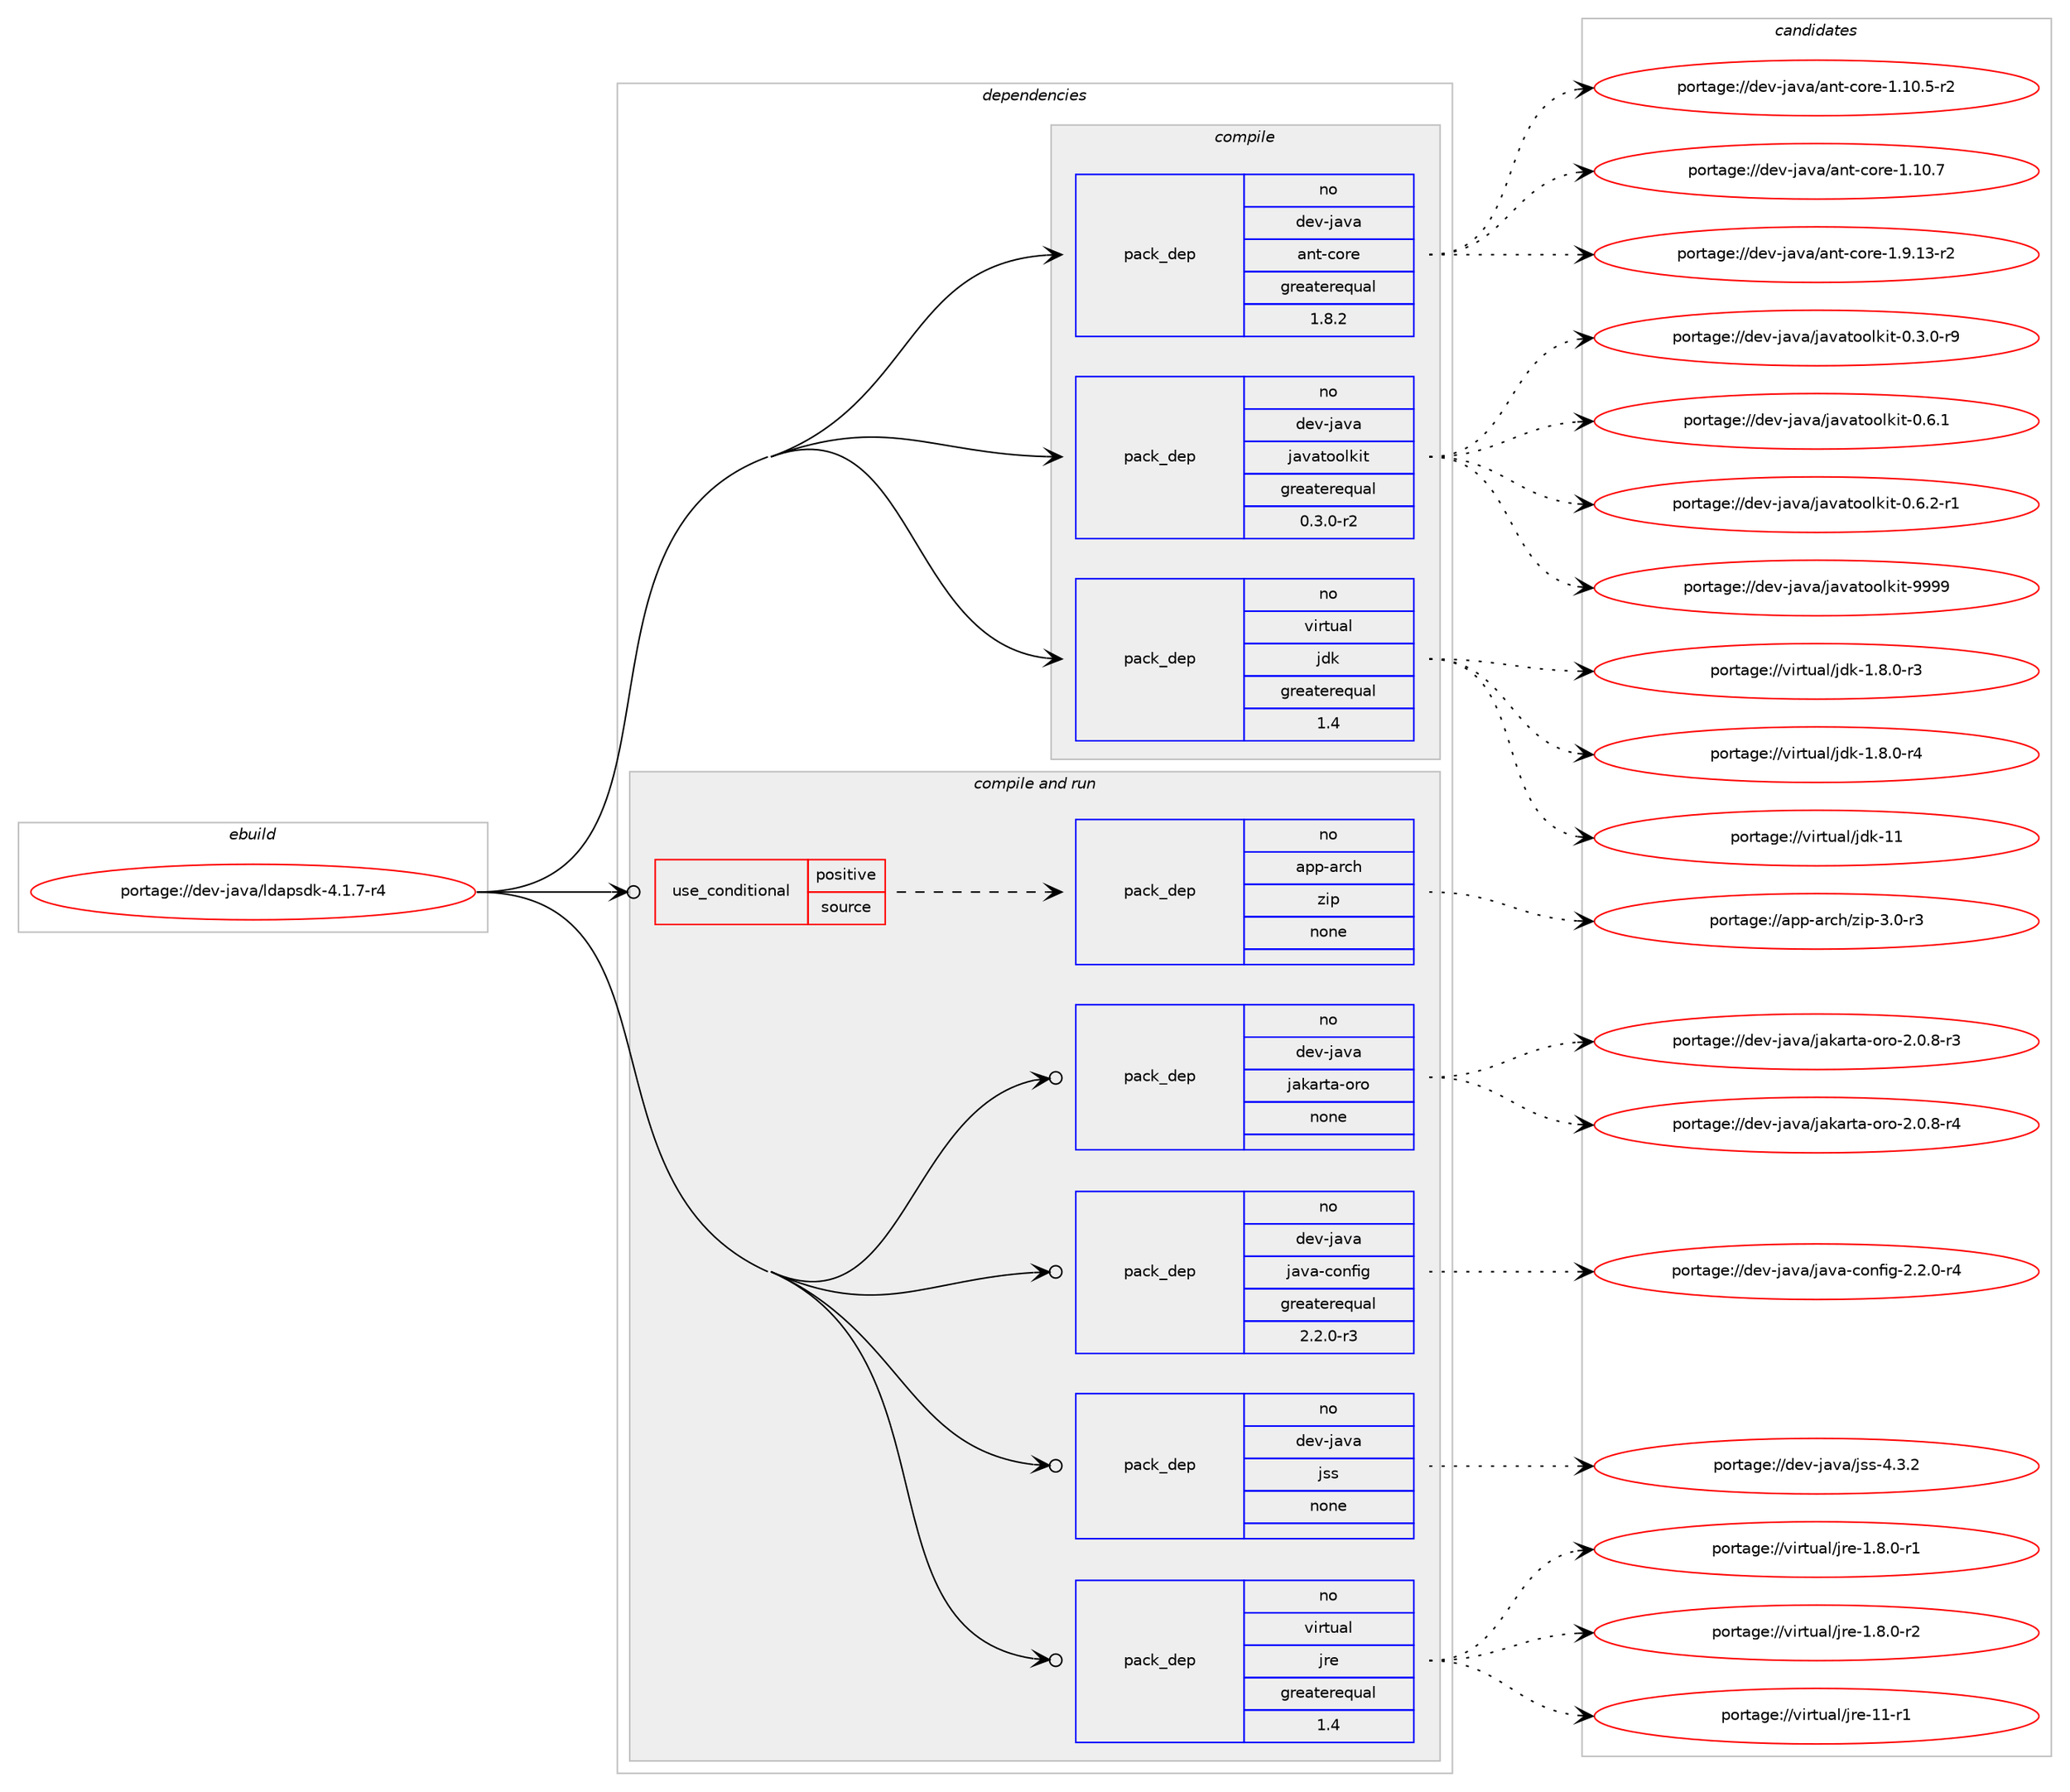 digraph prolog {

# *************
# Graph options
# *************

newrank=true;
concentrate=true;
compound=true;
graph [rankdir=LR,fontname=Helvetica,fontsize=10,ranksep=1.5];#, ranksep=2.5, nodesep=0.2];
edge  [arrowhead=vee];
node  [fontname=Helvetica,fontsize=10];

# **********
# The ebuild
# **********

subgraph cluster_leftcol {
color=gray;
rank=same;
label=<<i>ebuild</i>>;
id [label="portage://dev-java/ldapsdk-4.1.7-r4", color=red, width=4, href="../dev-java/ldapsdk-4.1.7-r4.svg"];
}

# ****************
# The dependencies
# ****************

subgraph cluster_midcol {
color=gray;
label=<<i>dependencies</i>>;
subgraph cluster_compile {
fillcolor="#eeeeee";
style=filled;
label=<<i>compile</i>>;
subgraph pack68836 {
dependency90170 [label=<<TABLE BORDER="0" CELLBORDER="1" CELLSPACING="0" CELLPADDING="4" WIDTH="220"><TR><TD ROWSPAN="6" CELLPADDING="30">pack_dep</TD></TR><TR><TD WIDTH="110">no</TD></TR><TR><TD>dev-java</TD></TR><TR><TD>ant-core</TD></TR><TR><TD>greaterequal</TD></TR><TR><TD>1.8.2</TD></TR></TABLE>>, shape=none, color=blue];
}
id:e -> dependency90170:w [weight=20,style="solid",arrowhead="vee"];
subgraph pack68837 {
dependency90171 [label=<<TABLE BORDER="0" CELLBORDER="1" CELLSPACING="0" CELLPADDING="4" WIDTH="220"><TR><TD ROWSPAN="6" CELLPADDING="30">pack_dep</TD></TR><TR><TD WIDTH="110">no</TD></TR><TR><TD>dev-java</TD></TR><TR><TD>javatoolkit</TD></TR><TR><TD>greaterequal</TD></TR><TR><TD>0.3.0-r2</TD></TR></TABLE>>, shape=none, color=blue];
}
id:e -> dependency90171:w [weight=20,style="solid",arrowhead="vee"];
subgraph pack68838 {
dependency90172 [label=<<TABLE BORDER="0" CELLBORDER="1" CELLSPACING="0" CELLPADDING="4" WIDTH="220"><TR><TD ROWSPAN="6" CELLPADDING="30">pack_dep</TD></TR><TR><TD WIDTH="110">no</TD></TR><TR><TD>virtual</TD></TR><TR><TD>jdk</TD></TR><TR><TD>greaterequal</TD></TR><TR><TD>1.4</TD></TR></TABLE>>, shape=none, color=blue];
}
id:e -> dependency90172:w [weight=20,style="solid",arrowhead="vee"];
}
subgraph cluster_compileandrun {
fillcolor="#eeeeee";
style=filled;
label=<<i>compile and run</i>>;
subgraph cond18616 {
dependency90173 [label=<<TABLE BORDER="0" CELLBORDER="1" CELLSPACING="0" CELLPADDING="4"><TR><TD ROWSPAN="3" CELLPADDING="10">use_conditional</TD></TR><TR><TD>positive</TD></TR><TR><TD>source</TD></TR></TABLE>>, shape=none, color=red];
subgraph pack68839 {
dependency90174 [label=<<TABLE BORDER="0" CELLBORDER="1" CELLSPACING="0" CELLPADDING="4" WIDTH="220"><TR><TD ROWSPAN="6" CELLPADDING="30">pack_dep</TD></TR><TR><TD WIDTH="110">no</TD></TR><TR><TD>app-arch</TD></TR><TR><TD>zip</TD></TR><TR><TD>none</TD></TR><TR><TD></TD></TR></TABLE>>, shape=none, color=blue];
}
dependency90173:e -> dependency90174:w [weight=20,style="dashed",arrowhead="vee"];
}
id:e -> dependency90173:w [weight=20,style="solid",arrowhead="odotvee"];
subgraph pack68840 {
dependency90175 [label=<<TABLE BORDER="0" CELLBORDER="1" CELLSPACING="0" CELLPADDING="4" WIDTH="220"><TR><TD ROWSPAN="6" CELLPADDING="30">pack_dep</TD></TR><TR><TD WIDTH="110">no</TD></TR><TR><TD>dev-java</TD></TR><TR><TD>jakarta-oro</TD></TR><TR><TD>none</TD></TR><TR><TD></TD></TR></TABLE>>, shape=none, color=blue];
}
id:e -> dependency90175:w [weight=20,style="solid",arrowhead="odotvee"];
subgraph pack68841 {
dependency90176 [label=<<TABLE BORDER="0" CELLBORDER="1" CELLSPACING="0" CELLPADDING="4" WIDTH="220"><TR><TD ROWSPAN="6" CELLPADDING="30">pack_dep</TD></TR><TR><TD WIDTH="110">no</TD></TR><TR><TD>dev-java</TD></TR><TR><TD>java-config</TD></TR><TR><TD>greaterequal</TD></TR><TR><TD>2.2.0-r3</TD></TR></TABLE>>, shape=none, color=blue];
}
id:e -> dependency90176:w [weight=20,style="solid",arrowhead="odotvee"];
subgraph pack68842 {
dependency90177 [label=<<TABLE BORDER="0" CELLBORDER="1" CELLSPACING="0" CELLPADDING="4" WIDTH="220"><TR><TD ROWSPAN="6" CELLPADDING="30">pack_dep</TD></TR><TR><TD WIDTH="110">no</TD></TR><TR><TD>dev-java</TD></TR><TR><TD>jss</TD></TR><TR><TD>none</TD></TR><TR><TD></TD></TR></TABLE>>, shape=none, color=blue];
}
id:e -> dependency90177:w [weight=20,style="solid",arrowhead="odotvee"];
subgraph pack68843 {
dependency90178 [label=<<TABLE BORDER="0" CELLBORDER="1" CELLSPACING="0" CELLPADDING="4" WIDTH="220"><TR><TD ROWSPAN="6" CELLPADDING="30">pack_dep</TD></TR><TR><TD WIDTH="110">no</TD></TR><TR><TD>virtual</TD></TR><TR><TD>jre</TD></TR><TR><TD>greaterequal</TD></TR><TR><TD>1.4</TD></TR></TABLE>>, shape=none, color=blue];
}
id:e -> dependency90178:w [weight=20,style="solid",arrowhead="odotvee"];
}
subgraph cluster_run {
fillcolor="#eeeeee";
style=filled;
label=<<i>run</i>>;
}
}

# **************
# The candidates
# **************

subgraph cluster_choices {
rank=same;
color=gray;
label=<<i>candidates</i>>;

subgraph choice68836 {
color=black;
nodesep=1;
choiceportage10010111845106971189747971101164599111114101454946494846534511450 [label="portage://dev-java/ant-core-1.10.5-r2", color=red, width=4,href="../dev-java/ant-core-1.10.5-r2.svg"];
choiceportage1001011184510697118974797110116459911111410145494649484655 [label="portage://dev-java/ant-core-1.10.7", color=red, width=4,href="../dev-java/ant-core-1.10.7.svg"];
choiceportage10010111845106971189747971101164599111114101454946574649514511450 [label="portage://dev-java/ant-core-1.9.13-r2", color=red, width=4,href="../dev-java/ant-core-1.9.13-r2.svg"];
dependency90170:e -> choiceportage10010111845106971189747971101164599111114101454946494846534511450:w [style=dotted,weight="100"];
dependency90170:e -> choiceportage1001011184510697118974797110116459911111410145494649484655:w [style=dotted,weight="100"];
dependency90170:e -> choiceportage10010111845106971189747971101164599111114101454946574649514511450:w [style=dotted,weight="100"];
}
subgraph choice68837 {
color=black;
nodesep=1;
choiceportage1001011184510697118974710697118971161111111081071051164548465146484511457 [label="portage://dev-java/javatoolkit-0.3.0-r9", color=red, width=4,href="../dev-java/javatoolkit-0.3.0-r9.svg"];
choiceportage100101118451069711897471069711897116111111108107105116454846544649 [label="portage://dev-java/javatoolkit-0.6.1", color=red, width=4,href="../dev-java/javatoolkit-0.6.1.svg"];
choiceportage1001011184510697118974710697118971161111111081071051164548465446504511449 [label="portage://dev-java/javatoolkit-0.6.2-r1", color=red, width=4,href="../dev-java/javatoolkit-0.6.2-r1.svg"];
choiceportage1001011184510697118974710697118971161111111081071051164557575757 [label="portage://dev-java/javatoolkit-9999", color=red, width=4,href="../dev-java/javatoolkit-9999.svg"];
dependency90171:e -> choiceportage1001011184510697118974710697118971161111111081071051164548465146484511457:w [style=dotted,weight="100"];
dependency90171:e -> choiceportage100101118451069711897471069711897116111111108107105116454846544649:w [style=dotted,weight="100"];
dependency90171:e -> choiceportage1001011184510697118974710697118971161111111081071051164548465446504511449:w [style=dotted,weight="100"];
dependency90171:e -> choiceportage1001011184510697118974710697118971161111111081071051164557575757:w [style=dotted,weight="100"];
}
subgraph choice68838 {
color=black;
nodesep=1;
choiceportage11810511411611797108471061001074549465646484511451 [label="portage://virtual/jdk-1.8.0-r3", color=red, width=4,href="../virtual/jdk-1.8.0-r3.svg"];
choiceportage11810511411611797108471061001074549465646484511452 [label="portage://virtual/jdk-1.8.0-r4", color=red, width=4,href="../virtual/jdk-1.8.0-r4.svg"];
choiceportage1181051141161179710847106100107454949 [label="portage://virtual/jdk-11", color=red, width=4,href="../virtual/jdk-11.svg"];
dependency90172:e -> choiceportage11810511411611797108471061001074549465646484511451:w [style=dotted,weight="100"];
dependency90172:e -> choiceportage11810511411611797108471061001074549465646484511452:w [style=dotted,weight="100"];
dependency90172:e -> choiceportage1181051141161179710847106100107454949:w [style=dotted,weight="100"];
}
subgraph choice68839 {
color=black;
nodesep=1;
choiceportage9711211245971149910447122105112455146484511451 [label="portage://app-arch/zip-3.0-r3", color=red, width=4,href="../app-arch/zip-3.0-r3.svg"];
dependency90174:e -> choiceportage9711211245971149910447122105112455146484511451:w [style=dotted,weight="100"];
}
subgraph choice68840 {
color=black;
nodesep=1;
choiceportage10010111845106971189747106971079711411697451111141114550464846564511451 [label="portage://dev-java/jakarta-oro-2.0.8-r3", color=red, width=4,href="../dev-java/jakarta-oro-2.0.8-r3.svg"];
choiceportage10010111845106971189747106971079711411697451111141114550464846564511452 [label="portage://dev-java/jakarta-oro-2.0.8-r4", color=red, width=4,href="../dev-java/jakarta-oro-2.0.8-r4.svg"];
dependency90175:e -> choiceportage10010111845106971189747106971079711411697451111141114550464846564511451:w [style=dotted,weight="100"];
dependency90175:e -> choiceportage10010111845106971189747106971079711411697451111141114550464846564511452:w [style=dotted,weight="100"];
}
subgraph choice68841 {
color=black;
nodesep=1;
choiceportage10010111845106971189747106971189745991111101021051034550465046484511452 [label="portage://dev-java/java-config-2.2.0-r4", color=red, width=4,href="../dev-java/java-config-2.2.0-r4.svg"];
dependency90176:e -> choiceportage10010111845106971189747106971189745991111101021051034550465046484511452:w [style=dotted,weight="100"];
}
subgraph choice68842 {
color=black;
nodesep=1;
choiceportage10010111845106971189747106115115455246514650 [label="portage://dev-java/jss-4.3.2", color=red, width=4,href="../dev-java/jss-4.3.2.svg"];
dependency90177:e -> choiceportage10010111845106971189747106115115455246514650:w [style=dotted,weight="100"];
}
subgraph choice68843 {
color=black;
nodesep=1;
choiceportage11810511411611797108471061141014549465646484511449 [label="portage://virtual/jre-1.8.0-r1", color=red, width=4,href="../virtual/jre-1.8.0-r1.svg"];
choiceportage11810511411611797108471061141014549465646484511450 [label="portage://virtual/jre-1.8.0-r2", color=red, width=4,href="../virtual/jre-1.8.0-r2.svg"];
choiceportage11810511411611797108471061141014549494511449 [label="portage://virtual/jre-11-r1", color=red, width=4,href="../virtual/jre-11-r1.svg"];
dependency90178:e -> choiceportage11810511411611797108471061141014549465646484511449:w [style=dotted,weight="100"];
dependency90178:e -> choiceportage11810511411611797108471061141014549465646484511450:w [style=dotted,weight="100"];
dependency90178:e -> choiceportage11810511411611797108471061141014549494511449:w [style=dotted,weight="100"];
}
}

}
